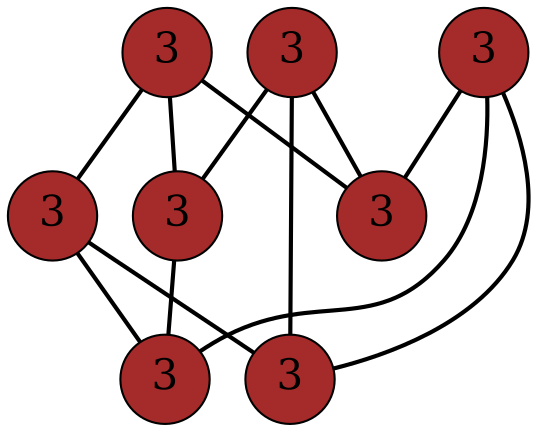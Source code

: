 graph G {
overlap = false;
splines=true;
sep=0.3;
node[fontsize=20, style=bold, color=black; shape=circle, penwidth=1];
edge[style=bold, color=black, penwidth=2];
0 [label = "3", style = filled, fillcolor = "brown"];
1 [label = "3", style = filled, fillcolor = "brown"];
2 [label = "3", style = filled, fillcolor = "brown"];
3 [label = "3", style = filled, fillcolor = "brown"];
4 [label = "3", style = filled, fillcolor = "brown"];
5 [label = "3", style = filled, fillcolor = "brown"];
6 [label = "3", style = filled, fillcolor = "brown"];
7 [label = "3", style = filled, fillcolor = "brown"];
0 -- 3
0 -- 4
0 -- 5
1 -- 4
1 -- 5
1 -- 6
2 -- 5
2 -- 6
2 -- 7
3 -- 6
3 -- 7
4 -- 7
}
